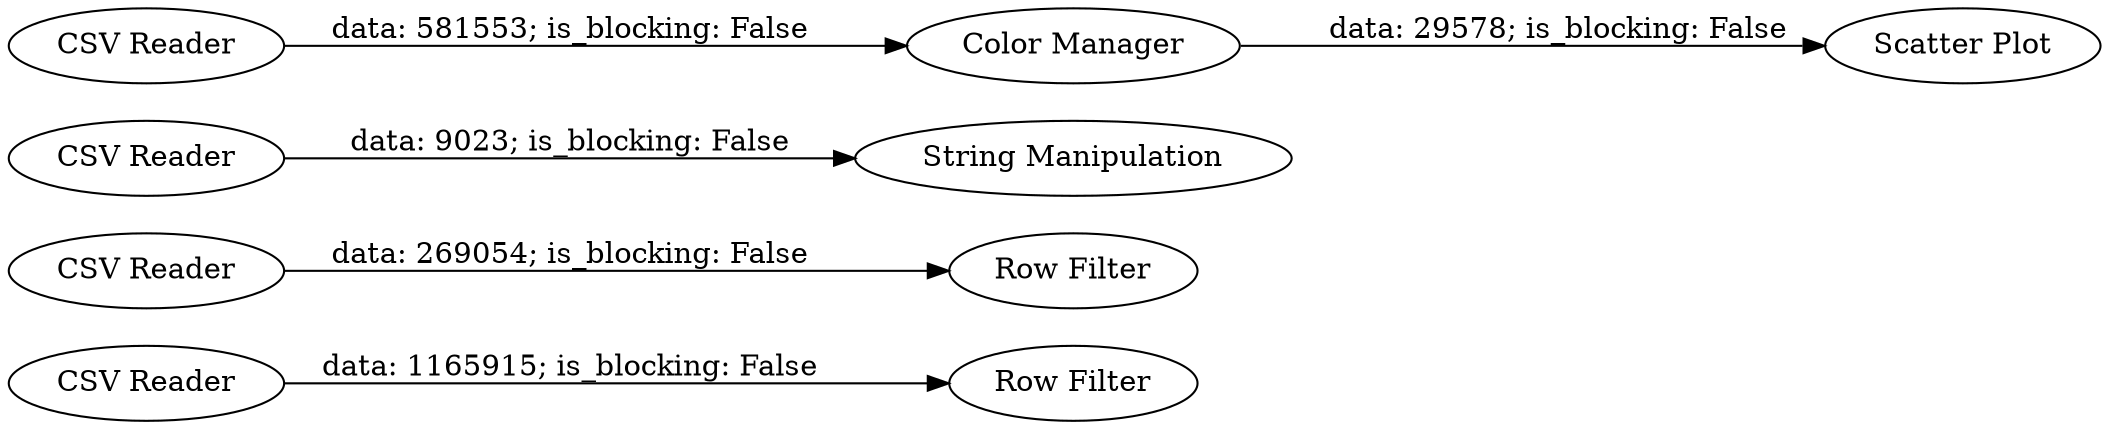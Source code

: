 digraph {
	"-3619727092602721465_8" [label="Row Filter"]
	"-3619727092602721465_5" [label="Row Filter"]
	"-3619727092602721465_9" [label="String Manipulation"]
	"-3619727092602721465_3" [label="CSV Reader"]
	"-3619727092602721465_6" [label="Color Manager"]
	"-3619727092602721465_1" [label="CSV Reader"]
	"-3619727092602721465_2" [label="CSV Reader"]
	"-3619727092602721465_7" [label="Scatter Plot"]
	"-3619727092602721465_4" [label="CSV Reader"]
	"-3619727092602721465_1" -> "-3619727092602721465_5" [label="data: 269054; is_blocking: False"]
	"-3619727092602721465_4" -> "-3619727092602721465_8" [label="data: 1165915; is_blocking: False"]
	"-3619727092602721465_6" -> "-3619727092602721465_7" [label="data: 29578; is_blocking: False"]
	"-3619727092602721465_3" -> "-3619727092602721465_6" [label="data: 581553; is_blocking: False"]
	"-3619727092602721465_2" -> "-3619727092602721465_9" [label="data: 9023; is_blocking: False"]
	rankdir=LR
}
